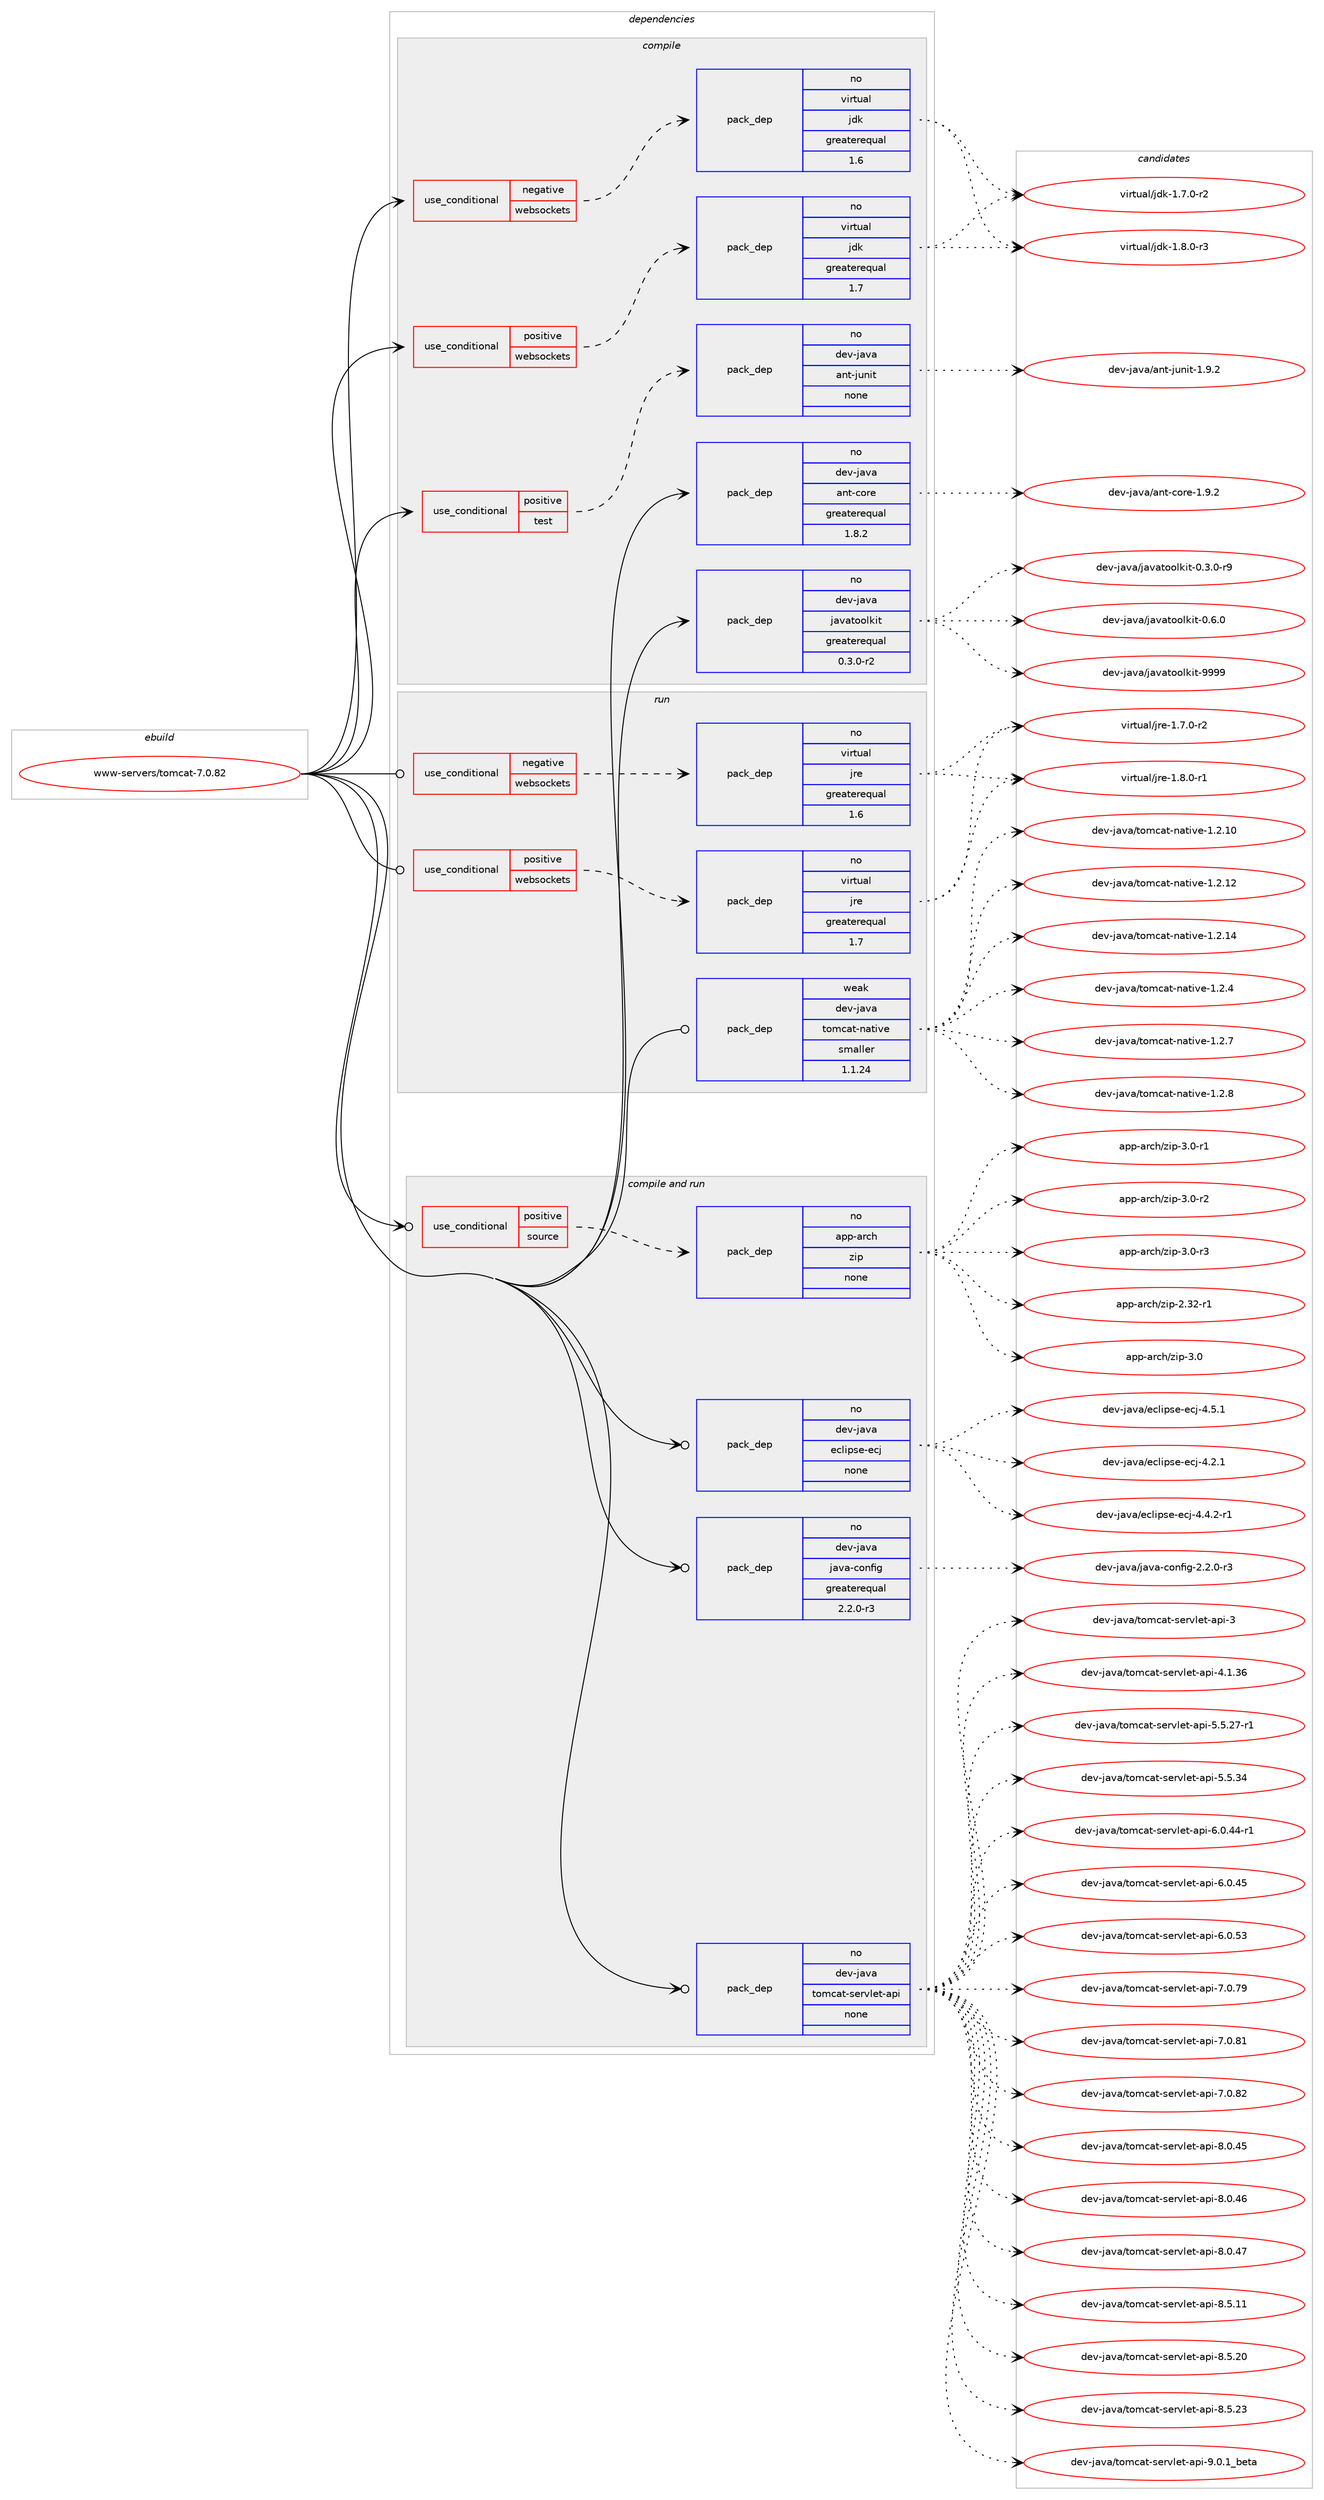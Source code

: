digraph prolog {

# *************
# Graph options
# *************

newrank=true;
concentrate=true;
compound=true;
graph [rankdir=LR,fontname=Helvetica,fontsize=10,ranksep=1.5];#, ranksep=2.5, nodesep=0.2];
edge  [arrowhead=vee];
node  [fontname=Helvetica,fontsize=10];

# **********
# The ebuild
# **********

subgraph cluster_leftcol {
color=gray;
rank=same;
label=<<i>ebuild</i>>;
id [label="www-servers/tomcat-7.0.82", color=red, width=4, href="../www-servers/tomcat-7.0.82.svg"];
}

# ****************
# The dependencies
# ****************

subgraph cluster_midcol {
color=gray;
label=<<i>dependencies</i>>;
subgraph cluster_compile {
fillcolor="#eeeeee";
style=filled;
label=<<i>compile</i>>;
subgraph cond121210 {
dependency508327 [label=<<TABLE BORDER="0" CELLBORDER="1" CELLSPACING="0" CELLPADDING="4"><TR><TD ROWSPAN="3" CELLPADDING="10">use_conditional</TD></TR><TR><TD>negative</TD></TR><TR><TD>websockets</TD></TR></TABLE>>, shape=none, color=red];
subgraph pack377798 {
dependency508328 [label=<<TABLE BORDER="0" CELLBORDER="1" CELLSPACING="0" CELLPADDING="4" WIDTH="220"><TR><TD ROWSPAN="6" CELLPADDING="30">pack_dep</TD></TR><TR><TD WIDTH="110">no</TD></TR><TR><TD>virtual</TD></TR><TR><TD>jdk</TD></TR><TR><TD>greaterequal</TD></TR><TR><TD>1.6</TD></TR></TABLE>>, shape=none, color=blue];
}
dependency508327:e -> dependency508328:w [weight=20,style="dashed",arrowhead="vee"];
}
id:e -> dependency508327:w [weight=20,style="solid",arrowhead="vee"];
subgraph cond121211 {
dependency508329 [label=<<TABLE BORDER="0" CELLBORDER="1" CELLSPACING="0" CELLPADDING="4"><TR><TD ROWSPAN="3" CELLPADDING="10">use_conditional</TD></TR><TR><TD>positive</TD></TR><TR><TD>test</TD></TR></TABLE>>, shape=none, color=red];
subgraph pack377799 {
dependency508330 [label=<<TABLE BORDER="0" CELLBORDER="1" CELLSPACING="0" CELLPADDING="4" WIDTH="220"><TR><TD ROWSPAN="6" CELLPADDING="30">pack_dep</TD></TR><TR><TD WIDTH="110">no</TD></TR><TR><TD>dev-java</TD></TR><TR><TD>ant-junit</TD></TR><TR><TD>none</TD></TR><TR><TD></TD></TR></TABLE>>, shape=none, color=blue];
}
dependency508329:e -> dependency508330:w [weight=20,style="dashed",arrowhead="vee"];
}
id:e -> dependency508329:w [weight=20,style="solid",arrowhead="vee"];
subgraph cond121212 {
dependency508331 [label=<<TABLE BORDER="0" CELLBORDER="1" CELLSPACING="0" CELLPADDING="4"><TR><TD ROWSPAN="3" CELLPADDING="10">use_conditional</TD></TR><TR><TD>positive</TD></TR><TR><TD>websockets</TD></TR></TABLE>>, shape=none, color=red];
subgraph pack377800 {
dependency508332 [label=<<TABLE BORDER="0" CELLBORDER="1" CELLSPACING="0" CELLPADDING="4" WIDTH="220"><TR><TD ROWSPAN="6" CELLPADDING="30">pack_dep</TD></TR><TR><TD WIDTH="110">no</TD></TR><TR><TD>virtual</TD></TR><TR><TD>jdk</TD></TR><TR><TD>greaterequal</TD></TR><TR><TD>1.7</TD></TR></TABLE>>, shape=none, color=blue];
}
dependency508331:e -> dependency508332:w [weight=20,style="dashed",arrowhead="vee"];
}
id:e -> dependency508331:w [weight=20,style="solid",arrowhead="vee"];
subgraph pack377801 {
dependency508333 [label=<<TABLE BORDER="0" CELLBORDER="1" CELLSPACING="0" CELLPADDING="4" WIDTH="220"><TR><TD ROWSPAN="6" CELLPADDING="30">pack_dep</TD></TR><TR><TD WIDTH="110">no</TD></TR><TR><TD>dev-java</TD></TR><TR><TD>ant-core</TD></TR><TR><TD>greaterequal</TD></TR><TR><TD>1.8.2</TD></TR></TABLE>>, shape=none, color=blue];
}
id:e -> dependency508333:w [weight=20,style="solid",arrowhead="vee"];
subgraph pack377802 {
dependency508334 [label=<<TABLE BORDER="0" CELLBORDER="1" CELLSPACING="0" CELLPADDING="4" WIDTH="220"><TR><TD ROWSPAN="6" CELLPADDING="30">pack_dep</TD></TR><TR><TD WIDTH="110">no</TD></TR><TR><TD>dev-java</TD></TR><TR><TD>javatoolkit</TD></TR><TR><TD>greaterequal</TD></TR><TR><TD>0.3.0-r2</TD></TR></TABLE>>, shape=none, color=blue];
}
id:e -> dependency508334:w [weight=20,style="solid",arrowhead="vee"];
}
subgraph cluster_compileandrun {
fillcolor="#eeeeee";
style=filled;
label=<<i>compile and run</i>>;
subgraph cond121213 {
dependency508335 [label=<<TABLE BORDER="0" CELLBORDER="1" CELLSPACING="0" CELLPADDING="4"><TR><TD ROWSPAN="3" CELLPADDING="10">use_conditional</TD></TR><TR><TD>positive</TD></TR><TR><TD>source</TD></TR></TABLE>>, shape=none, color=red];
subgraph pack377803 {
dependency508336 [label=<<TABLE BORDER="0" CELLBORDER="1" CELLSPACING="0" CELLPADDING="4" WIDTH="220"><TR><TD ROWSPAN="6" CELLPADDING="30">pack_dep</TD></TR><TR><TD WIDTH="110">no</TD></TR><TR><TD>app-arch</TD></TR><TR><TD>zip</TD></TR><TR><TD>none</TD></TR><TR><TD></TD></TR></TABLE>>, shape=none, color=blue];
}
dependency508335:e -> dependency508336:w [weight=20,style="dashed",arrowhead="vee"];
}
id:e -> dependency508335:w [weight=20,style="solid",arrowhead="odotvee"];
subgraph pack377804 {
dependency508337 [label=<<TABLE BORDER="0" CELLBORDER="1" CELLSPACING="0" CELLPADDING="4" WIDTH="220"><TR><TD ROWSPAN="6" CELLPADDING="30">pack_dep</TD></TR><TR><TD WIDTH="110">no</TD></TR><TR><TD>dev-java</TD></TR><TR><TD>eclipse-ecj</TD></TR><TR><TD>none</TD></TR><TR><TD></TD></TR></TABLE>>, shape=none, color=blue];
}
id:e -> dependency508337:w [weight=20,style="solid",arrowhead="odotvee"];
subgraph pack377805 {
dependency508338 [label=<<TABLE BORDER="0" CELLBORDER="1" CELLSPACING="0" CELLPADDING="4" WIDTH="220"><TR><TD ROWSPAN="6" CELLPADDING="30">pack_dep</TD></TR><TR><TD WIDTH="110">no</TD></TR><TR><TD>dev-java</TD></TR><TR><TD>java-config</TD></TR><TR><TD>greaterequal</TD></TR><TR><TD>2.2.0-r3</TD></TR></TABLE>>, shape=none, color=blue];
}
id:e -> dependency508338:w [weight=20,style="solid",arrowhead="odotvee"];
subgraph pack377806 {
dependency508339 [label=<<TABLE BORDER="0" CELLBORDER="1" CELLSPACING="0" CELLPADDING="4" WIDTH="220"><TR><TD ROWSPAN="6" CELLPADDING="30">pack_dep</TD></TR><TR><TD WIDTH="110">no</TD></TR><TR><TD>dev-java</TD></TR><TR><TD>tomcat-servlet-api</TD></TR><TR><TD>none</TD></TR><TR><TD></TD></TR></TABLE>>, shape=none, color=blue];
}
id:e -> dependency508339:w [weight=20,style="solid",arrowhead="odotvee"];
}
subgraph cluster_run {
fillcolor="#eeeeee";
style=filled;
label=<<i>run</i>>;
subgraph cond121214 {
dependency508340 [label=<<TABLE BORDER="0" CELLBORDER="1" CELLSPACING="0" CELLPADDING="4"><TR><TD ROWSPAN="3" CELLPADDING="10">use_conditional</TD></TR><TR><TD>negative</TD></TR><TR><TD>websockets</TD></TR></TABLE>>, shape=none, color=red];
subgraph pack377807 {
dependency508341 [label=<<TABLE BORDER="0" CELLBORDER="1" CELLSPACING="0" CELLPADDING="4" WIDTH="220"><TR><TD ROWSPAN="6" CELLPADDING="30">pack_dep</TD></TR><TR><TD WIDTH="110">no</TD></TR><TR><TD>virtual</TD></TR><TR><TD>jre</TD></TR><TR><TD>greaterequal</TD></TR><TR><TD>1.6</TD></TR></TABLE>>, shape=none, color=blue];
}
dependency508340:e -> dependency508341:w [weight=20,style="dashed",arrowhead="vee"];
}
id:e -> dependency508340:w [weight=20,style="solid",arrowhead="odot"];
subgraph cond121215 {
dependency508342 [label=<<TABLE BORDER="0" CELLBORDER="1" CELLSPACING="0" CELLPADDING="4"><TR><TD ROWSPAN="3" CELLPADDING="10">use_conditional</TD></TR><TR><TD>positive</TD></TR><TR><TD>websockets</TD></TR></TABLE>>, shape=none, color=red];
subgraph pack377808 {
dependency508343 [label=<<TABLE BORDER="0" CELLBORDER="1" CELLSPACING="0" CELLPADDING="4" WIDTH="220"><TR><TD ROWSPAN="6" CELLPADDING="30">pack_dep</TD></TR><TR><TD WIDTH="110">no</TD></TR><TR><TD>virtual</TD></TR><TR><TD>jre</TD></TR><TR><TD>greaterequal</TD></TR><TR><TD>1.7</TD></TR></TABLE>>, shape=none, color=blue];
}
dependency508342:e -> dependency508343:w [weight=20,style="dashed",arrowhead="vee"];
}
id:e -> dependency508342:w [weight=20,style="solid",arrowhead="odot"];
subgraph pack377809 {
dependency508344 [label=<<TABLE BORDER="0" CELLBORDER="1" CELLSPACING="0" CELLPADDING="4" WIDTH="220"><TR><TD ROWSPAN="6" CELLPADDING="30">pack_dep</TD></TR><TR><TD WIDTH="110">weak</TD></TR><TR><TD>dev-java</TD></TR><TR><TD>tomcat-native</TD></TR><TR><TD>smaller</TD></TR><TR><TD>1.1.24</TD></TR></TABLE>>, shape=none, color=blue];
}
id:e -> dependency508344:w [weight=20,style="solid",arrowhead="odot"];
}
}

# **************
# The candidates
# **************

subgraph cluster_choices {
rank=same;
color=gray;
label=<<i>candidates</i>>;

subgraph choice377798 {
color=black;
nodesep=1;
choice11810511411611797108471061001074549465546484511450 [label="virtual/jdk-1.7.0-r2", color=red, width=4,href="../virtual/jdk-1.7.0-r2.svg"];
choice11810511411611797108471061001074549465646484511451 [label="virtual/jdk-1.8.0-r3", color=red, width=4,href="../virtual/jdk-1.8.0-r3.svg"];
dependency508328:e -> choice11810511411611797108471061001074549465546484511450:w [style=dotted,weight="100"];
dependency508328:e -> choice11810511411611797108471061001074549465646484511451:w [style=dotted,weight="100"];
}
subgraph choice377799 {
color=black;
nodesep=1;
choice100101118451069711897479711011645106117110105116454946574650 [label="dev-java/ant-junit-1.9.2", color=red, width=4,href="../dev-java/ant-junit-1.9.2.svg"];
dependency508330:e -> choice100101118451069711897479711011645106117110105116454946574650:w [style=dotted,weight="100"];
}
subgraph choice377800 {
color=black;
nodesep=1;
choice11810511411611797108471061001074549465546484511450 [label="virtual/jdk-1.7.0-r2", color=red, width=4,href="../virtual/jdk-1.7.0-r2.svg"];
choice11810511411611797108471061001074549465646484511451 [label="virtual/jdk-1.8.0-r3", color=red, width=4,href="../virtual/jdk-1.8.0-r3.svg"];
dependency508332:e -> choice11810511411611797108471061001074549465546484511450:w [style=dotted,weight="100"];
dependency508332:e -> choice11810511411611797108471061001074549465646484511451:w [style=dotted,weight="100"];
}
subgraph choice377801 {
color=black;
nodesep=1;
choice10010111845106971189747971101164599111114101454946574650 [label="dev-java/ant-core-1.9.2", color=red, width=4,href="../dev-java/ant-core-1.9.2.svg"];
dependency508333:e -> choice10010111845106971189747971101164599111114101454946574650:w [style=dotted,weight="100"];
}
subgraph choice377802 {
color=black;
nodesep=1;
choice1001011184510697118974710697118971161111111081071051164548465146484511457 [label="dev-java/javatoolkit-0.3.0-r9", color=red, width=4,href="../dev-java/javatoolkit-0.3.0-r9.svg"];
choice100101118451069711897471069711897116111111108107105116454846544648 [label="dev-java/javatoolkit-0.6.0", color=red, width=4,href="../dev-java/javatoolkit-0.6.0.svg"];
choice1001011184510697118974710697118971161111111081071051164557575757 [label="dev-java/javatoolkit-9999", color=red, width=4,href="../dev-java/javatoolkit-9999.svg"];
dependency508334:e -> choice1001011184510697118974710697118971161111111081071051164548465146484511457:w [style=dotted,weight="100"];
dependency508334:e -> choice100101118451069711897471069711897116111111108107105116454846544648:w [style=dotted,weight="100"];
dependency508334:e -> choice1001011184510697118974710697118971161111111081071051164557575757:w [style=dotted,weight="100"];
}
subgraph choice377803 {
color=black;
nodesep=1;
choice971121124597114991044712210511245504651504511449 [label="app-arch/zip-2.32-r1", color=red, width=4,href="../app-arch/zip-2.32-r1.svg"];
choice971121124597114991044712210511245514648 [label="app-arch/zip-3.0", color=red, width=4,href="../app-arch/zip-3.0.svg"];
choice9711211245971149910447122105112455146484511449 [label="app-arch/zip-3.0-r1", color=red, width=4,href="../app-arch/zip-3.0-r1.svg"];
choice9711211245971149910447122105112455146484511450 [label="app-arch/zip-3.0-r2", color=red, width=4,href="../app-arch/zip-3.0-r2.svg"];
choice9711211245971149910447122105112455146484511451 [label="app-arch/zip-3.0-r3", color=red, width=4,href="../app-arch/zip-3.0-r3.svg"];
dependency508336:e -> choice971121124597114991044712210511245504651504511449:w [style=dotted,weight="100"];
dependency508336:e -> choice971121124597114991044712210511245514648:w [style=dotted,weight="100"];
dependency508336:e -> choice9711211245971149910447122105112455146484511449:w [style=dotted,weight="100"];
dependency508336:e -> choice9711211245971149910447122105112455146484511450:w [style=dotted,weight="100"];
dependency508336:e -> choice9711211245971149910447122105112455146484511451:w [style=dotted,weight="100"];
}
subgraph choice377804 {
color=black;
nodesep=1;
choice10010111845106971189747101991081051121151014510199106455246504649 [label="dev-java/eclipse-ecj-4.2.1", color=red, width=4,href="../dev-java/eclipse-ecj-4.2.1.svg"];
choice100101118451069711897471019910810511211510145101991064552465246504511449 [label="dev-java/eclipse-ecj-4.4.2-r1", color=red, width=4,href="../dev-java/eclipse-ecj-4.4.2-r1.svg"];
choice10010111845106971189747101991081051121151014510199106455246534649 [label="dev-java/eclipse-ecj-4.5.1", color=red, width=4,href="../dev-java/eclipse-ecj-4.5.1.svg"];
dependency508337:e -> choice10010111845106971189747101991081051121151014510199106455246504649:w [style=dotted,weight="100"];
dependency508337:e -> choice100101118451069711897471019910810511211510145101991064552465246504511449:w [style=dotted,weight="100"];
dependency508337:e -> choice10010111845106971189747101991081051121151014510199106455246534649:w [style=dotted,weight="100"];
}
subgraph choice377805 {
color=black;
nodesep=1;
choice10010111845106971189747106971189745991111101021051034550465046484511451 [label="dev-java/java-config-2.2.0-r3", color=red, width=4,href="../dev-java/java-config-2.2.0-r3.svg"];
dependency508338:e -> choice10010111845106971189747106971189745991111101021051034550465046484511451:w [style=dotted,weight="100"];
}
subgraph choice377806 {
color=black;
nodesep=1;
choice1001011184510697118974711611110999971164511510111411810810111645971121054551 [label="dev-java/tomcat-servlet-api-3", color=red, width=4,href="../dev-java/tomcat-servlet-api-3.svg"];
choice10010111845106971189747116111109999711645115101114118108101116459711210545524649465154 [label="dev-java/tomcat-servlet-api-4.1.36", color=red, width=4,href="../dev-java/tomcat-servlet-api-4.1.36.svg"];
choice100101118451069711897471161111099997116451151011141181081011164597112105455346534650554511449 [label="dev-java/tomcat-servlet-api-5.5.27-r1", color=red, width=4,href="../dev-java/tomcat-servlet-api-5.5.27-r1.svg"];
choice10010111845106971189747116111109999711645115101114118108101116459711210545534653465152 [label="dev-java/tomcat-servlet-api-5.5.34", color=red, width=4,href="../dev-java/tomcat-servlet-api-5.5.34.svg"];
choice100101118451069711897471161111099997116451151011141181081011164597112105455446484652524511449 [label="dev-java/tomcat-servlet-api-6.0.44-r1", color=red, width=4,href="../dev-java/tomcat-servlet-api-6.0.44-r1.svg"];
choice10010111845106971189747116111109999711645115101114118108101116459711210545544648465253 [label="dev-java/tomcat-servlet-api-6.0.45", color=red, width=4,href="../dev-java/tomcat-servlet-api-6.0.45.svg"];
choice10010111845106971189747116111109999711645115101114118108101116459711210545544648465351 [label="dev-java/tomcat-servlet-api-6.0.53", color=red, width=4,href="../dev-java/tomcat-servlet-api-6.0.53.svg"];
choice10010111845106971189747116111109999711645115101114118108101116459711210545554648465557 [label="dev-java/tomcat-servlet-api-7.0.79", color=red, width=4,href="../dev-java/tomcat-servlet-api-7.0.79.svg"];
choice10010111845106971189747116111109999711645115101114118108101116459711210545554648465649 [label="dev-java/tomcat-servlet-api-7.0.81", color=red, width=4,href="../dev-java/tomcat-servlet-api-7.0.81.svg"];
choice10010111845106971189747116111109999711645115101114118108101116459711210545554648465650 [label="dev-java/tomcat-servlet-api-7.0.82", color=red, width=4,href="../dev-java/tomcat-servlet-api-7.0.82.svg"];
choice10010111845106971189747116111109999711645115101114118108101116459711210545564648465253 [label="dev-java/tomcat-servlet-api-8.0.45", color=red, width=4,href="../dev-java/tomcat-servlet-api-8.0.45.svg"];
choice10010111845106971189747116111109999711645115101114118108101116459711210545564648465254 [label="dev-java/tomcat-servlet-api-8.0.46", color=red, width=4,href="../dev-java/tomcat-servlet-api-8.0.46.svg"];
choice10010111845106971189747116111109999711645115101114118108101116459711210545564648465255 [label="dev-java/tomcat-servlet-api-8.0.47", color=red, width=4,href="../dev-java/tomcat-servlet-api-8.0.47.svg"];
choice10010111845106971189747116111109999711645115101114118108101116459711210545564653464949 [label="dev-java/tomcat-servlet-api-8.5.11", color=red, width=4,href="../dev-java/tomcat-servlet-api-8.5.11.svg"];
choice10010111845106971189747116111109999711645115101114118108101116459711210545564653465048 [label="dev-java/tomcat-servlet-api-8.5.20", color=red, width=4,href="../dev-java/tomcat-servlet-api-8.5.20.svg"];
choice10010111845106971189747116111109999711645115101114118108101116459711210545564653465051 [label="dev-java/tomcat-servlet-api-8.5.23", color=red, width=4,href="../dev-java/tomcat-servlet-api-8.5.23.svg"];
choice100101118451069711897471161111099997116451151011141181081011164597112105455746484649959810111697 [label="dev-java/tomcat-servlet-api-9.0.1_beta", color=red, width=4,href="../dev-java/tomcat-servlet-api-9.0.1_beta.svg"];
dependency508339:e -> choice1001011184510697118974711611110999971164511510111411810810111645971121054551:w [style=dotted,weight="100"];
dependency508339:e -> choice10010111845106971189747116111109999711645115101114118108101116459711210545524649465154:w [style=dotted,weight="100"];
dependency508339:e -> choice100101118451069711897471161111099997116451151011141181081011164597112105455346534650554511449:w [style=dotted,weight="100"];
dependency508339:e -> choice10010111845106971189747116111109999711645115101114118108101116459711210545534653465152:w [style=dotted,weight="100"];
dependency508339:e -> choice100101118451069711897471161111099997116451151011141181081011164597112105455446484652524511449:w [style=dotted,weight="100"];
dependency508339:e -> choice10010111845106971189747116111109999711645115101114118108101116459711210545544648465253:w [style=dotted,weight="100"];
dependency508339:e -> choice10010111845106971189747116111109999711645115101114118108101116459711210545544648465351:w [style=dotted,weight="100"];
dependency508339:e -> choice10010111845106971189747116111109999711645115101114118108101116459711210545554648465557:w [style=dotted,weight="100"];
dependency508339:e -> choice10010111845106971189747116111109999711645115101114118108101116459711210545554648465649:w [style=dotted,weight="100"];
dependency508339:e -> choice10010111845106971189747116111109999711645115101114118108101116459711210545554648465650:w [style=dotted,weight="100"];
dependency508339:e -> choice10010111845106971189747116111109999711645115101114118108101116459711210545564648465253:w [style=dotted,weight="100"];
dependency508339:e -> choice10010111845106971189747116111109999711645115101114118108101116459711210545564648465254:w [style=dotted,weight="100"];
dependency508339:e -> choice10010111845106971189747116111109999711645115101114118108101116459711210545564648465255:w [style=dotted,weight="100"];
dependency508339:e -> choice10010111845106971189747116111109999711645115101114118108101116459711210545564653464949:w [style=dotted,weight="100"];
dependency508339:e -> choice10010111845106971189747116111109999711645115101114118108101116459711210545564653465048:w [style=dotted,weight="100"];
dependency508339:e -> choice10010111845106971189747116111109999711645115101114118108101116459711210545564653465051:w [style=dotted,weight="100"];
dependency508339:e -> choice100101118451069711897471161111099997116451151011141181081011164597112105455746484649959810111697:w [style=dotted,weight="100"];
}
subgraph choice377807 {
color=black;
nodesep=1;
choice11810511411611797108471061141014549465546484511450 [label="virtual/jre-1.7.0-r2", color=red, width=4,href="../virtual/jre-1.7.0-r2.svg"];
choice11810511411611797108471061141014549465646484511449 [label="virtual/jre-1.8.0-r1", color=red, width=4,href="../virtual/jre-1.8.0-r1.svg"];
dependency508341:e -> choice11810511411611797108471061141014549465546484511450:w [style=dotted,weight="100"];
dependency508341:e -> choice11810511411611797108471061141014549465646484511449:w [style=dotted,weight="100"];
}
subgraph choice377808 {
color=black;
nodesep=1;
choice11810511411611797108471061141014549465546484511450 [label="virtual/jre-1.7.0-r2", color=red, width=4,href="../virtual/jre-1.7.0-r2.svg"];
choice11810511411611797108471061141014549465646484511449 [label="virtual/jre-1.8.0-r1", color=red, width=4,href="../virtual/jre-1.8.0-r1.svg"];
dependency508343:e -> choice11810511411611797108471061141014549465546484511450:w [style=dotted,weight="100"];
dependency508343:e -> choice11810511411611797108471061141014549465646484511449:w [style=dotted,weight="100"];
}
subgraph choice377809 {
color=black;
nodesep=1;
choice100101118451069711897471161111099997116451109711610511810145494650464948 [label="dev-java/tomcat-native-1.2.10", color=red, width=4,href="../dev-java/tomcat-native-1.2.10.svg"];
choice100101118451069711897471161111099997116451109711610511810145494650464950 [label="dev-java/tomcat-native-1.2.12", color=red, width=4,href="../dev-java/tomcat-native-1.2.12.svg"];
choice100101118451069711897471161111099997116451109711610511810145494650464952 [label="dev-java/tomcat-native-1.2.14", color=red, width=4,href="../dev-java/tomcat-native-1.2.14.svg"];
choice1001011184510697118974711611110999971164511097116105118101454946504652 [label="dev-java/tomcat-native-1.2.4", color=red, width=4,href="../dev-java/tomcat-native-1.2.4.svg"];
choice1001011184510697118974711611110999971164511097116105118101454946504655 [label="dev-java/tomcat-native-1.2.7", color=red, width=4,href="../dev-java/tomcat-native-1.2.7.svg"];
choice1001011184510697118974711611110999971164511097116105118101454946504656 [label="dev-java/tomcat-native-1.2.8", color=red, width=4,href="../dev-java/tomcat-native-1.2.8.svg"];
dependency508344:e -> choice100101118451069711897471161111099997116451109711610511810145494650464948:w [style=dotted,weight="100"];
dependency508344:e -> choice100101118451069711897471161111099997116451109711610511810145494650464950:w [style=dotted,weight="100"];
dependency508344:e -> choice100101118451069711897471161111099997116451109711610511810145494650464952:w [style=dotted,weight="100"];
dependency508344:e -> choice1001011184510697118974711611110999971164511097116105118101454946504652:w [style=dotted,weight="100"];
dependency508344:e -> choice1001011184510697118974711611110999971164511097116105118101454946504655:w [style=dotted,weight="100"];
dependency508344:e -> choice1001011184510697118974711611110999971164511097116105118101454946504656:w [style=dotted,weight="100"];
}
}

}
